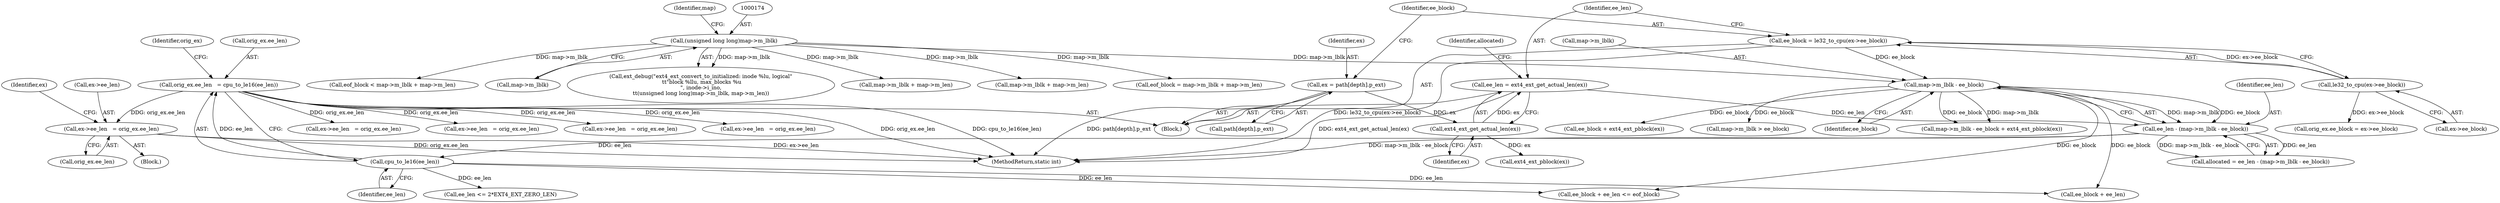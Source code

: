 digraph "1_linux_667eff35a1f56fa74ce98a0c7c29a40adc1ba4e3@pointer" {
"1000487" [label="(Call,ex->ee_len   = orig_ex.ee_len)"];
"1000276" [label="(Call,orig_ex.ee_len   = cpu_to_le16(ee_len))"];
"1000280" [label="(Call,cpu_to_le16(ee_len))"];
"1000249" [label="(Call,ee_len - (map->m_lblk - ee_block))"];
"1000243" [label="(Call,ee_len = ext4_ext_get_actual_len(ex))"];
"1000245" [label="(Call,ext4_ext_get_actual_len(ex))"];
"1000230" [label="(Call,ex = path[depth].p_ext)"];
"1000251" [label="(Call,map->m_lblk - ee_block)"];
"1000173" [label="(Call,(unsigned long long)map->m_lblk)"];
"1000237" [label="(Call,ee_block = le32_to_cpu(ex->ee_block))"];
"1000239" [label="(Call,le32_to_cpu(ex->ee_block))"];
"1000491" [label="(Call,orig_ex.ee_len)"];
"1000281" [label="(Identifier,ee_len)"];
"1000258" [label="(Call,map->m_lblk - ee_block + ext4_ext_pblock(ex))"];
"1000488" [label="(Call,ex->ee_len)"];
"1000487" [label="(Call,ex->ee_len   = orig_ex.ee_len)"];
"1000248" [label="(Identifier,allocated)"];
"1000943" [label="(Call,ex->ee_len   = orig_ex.ee_len)"];
"1000240" [label="(Call,ex->ee_block)"];
"1000239" [label="(Call,le32_to_cpu(ex->ee_block))"];
"1000269" [label="(Call,orig_ex.ee_block = ex->ee_block)"];
"1000136" [label="(Block,)"];
"1000252" [label="(Call,map->m_lblk)"];
"1000495" [label="(Identifier,ex)"];
"1000255" [label="(Identifier,ee_block)"];
"1000212" [label="(Call,map->m_lblk + map->m_len)"];
"1000262" [label="(Call,ee_block + ext4_ext_pblock(ex))"];
"1000641" [label="(Call,ex->ee_len   = orig_ex.ee_len)"];
"1000246" [label="(Identifier,ex)"];
"1000289" [label="(Call,ee_block + ee_len <= eof_block)"];
"1000251" [label="(Call,map->m_lblk - ee_block)"];
"1000470" [label="(Block,)"];
"1000231" [label="(Identifier,ex)"];
"1000237" [label="(Call,ee_block = le32_to_cpu(ex->ee_block))"];
"1000249" [label="(Call,ee_len - (map->m_lblk - ee_block))"];
"1000330" [label="(Call,ex->ee_len   = orig_ex.ee_len)"];
"1000276" [label="(Call,orig_ex.ee_len   = cpu_to_le16(ee_len))"];
"1000203" [label="(Call,map->m_lblk + map->m_len)"];
"1000290" [label="(Call,ee_block + ee_len)"];
"1000210" [label="(Call,eof_block = map->m_lblk + map->m_len)"];
"1000264" [label="(Call,ext4_ext_pblock(ex))"];
"1001006" [label="(MethodReturn,static int)"];
"1000351" [label="(Call,map->m_lblk > ee_block)"];
"1000247" [label="(Call,allocated = ee_len - (map->m_lblk - ee_block))"];
"1000173" [label="(Call,(unsigned long long)map->m_lblk)"];
"1000230" [label="(Call,ex = path[depth].p_ext)"];
"1000250" [label="(Identifier,ee_len)"];
"1000243" [label="(Call,ee_len = ext4_ext_get_actual_len(ex))"];
"1000232" [label="(Call,path[depth].p_ext)"];
"1000201" [label="(Call,eof_block < map->m_lblk + map->m_len)"];
"1000280" [label="(Call,cpu_to_le16(ee_len))"];
"1000307" [label="(Call,ee_len <= 2*EXT4_EXT_ZERO_LEN)"];
"1000179" [label="(Identifier,map)"];
"1000984" [label="(Call,ex->ee_len   = orig_ex.ee_len)"];
"1000284" [label="(Identifier,orig_ex)"];
"1000245" [label="(Call,ext4_ext_get_actual_len(ex))"];
"1000175" [label="(Call,map->m_lblk)"];
"1000244" [label="(Identifier,ee_len)"];
"1000168" [label="(Call,ext_debug(\"ext4_ext_convert_to_initialized: inode %lu, logical\"\n \t\t\"block %llu, max_blocks %u\n\", inode->i_ino,\n\t\t(unsigned long long)map->m_lblk, map->m_len))"];
"1000277" [label="(Call,orig_ex.ee_len)"];
"1000238" [label="(Identifier,ee_block)"];
"1000487" -> "1000470"  [label="AST: "];
"1000487" -> "1000491"  [label="CFG: "];
"1000488" -> "1000487"  [label="AST: "];
"1000491" -> "1000487"  [label="AST: "];
"1000495" -> "1000487"  [label="CFG: "];
"1000487" -> "1001006"  [label="DDG: ex->ee_len"];
"1000487" -> "1001006"  [label="DDG: orig_ex.ee_len"];
"1000276" -> "1000487"  [label="DDG: orig_ex.ee_len"];
"1000276" -> "1000136"  [label="AST: "];
"1000276" -> "1000280"  [label="CFG: "];
"1000277" -> "1000276"  [label="AST: "];
"1000280" -> "1000276"  [label="AST: "];
"1000284" -> "1000276"  [label="CFG: "];
"1000276" -> "1001006"  [label="DDG: cpu_to_le16(ee_len)"];
"1000276" -> "1001006"  [label="DDG: orig_ex.ee_len"];
"1000280" -> "1000276"  [label="DDG: ee_len"];
"1000276" -> "1000330"  [label="DDG: orig_ex.ee_len"];
"1000276" -> "1000641"  [label="DDG: orig_ex.ee_len"];
"1000276" -> "1000943"  [label="DDG: orig_ex.ee_len"];
"1000276" -> "1000984"  [label="DDG: orig_ex.ee_len"];
"1000280" -> "1000281"  [label="CFG: "];
"1000281" -> "1000280"  [label="AST: "];
"1000249" -> "1000280"  [label="DDG: ee_len"];
"1000280" -> "1000289"  [label="DDG: ee_len"];
"1000280" -> "1000290"  [label="DDG: ee_len"];
"1000280" -> "1000307"  [label="DDG: ee_len"];
"1000249" -> "1000247"  [label="AST: "];
"1000249" -> "1000251"  [label="CFG: "];
"1000250" -> "1000249"  [label="AST: "];
"1000251" -> "1000249"  [label="AST: "];
"1000247" -> "1000249"  [label="CFG: "];
"1000249" -> "1001006"  [label="DDG: map->m_lblk - ee_block"];
"1000249" -> "1000247"  [label="DDG: ee_len"];
"1000249" -> "1000247"  [label="DDG: map->m_lblk - ee_block"];
"1000243" -> "1000249"  [label="DDG: ee_len"];
"1000251" -> "1000249"  [label="DDG: map->m_lblk"];
"1000251" -> "1000249"  [label="DDG: ee_block"];
"1000243" -> "1000136"  [label="AST: "];
"1000243" -> "1000245"  [label="CFG: "];
"1000244" -> "1000243"  [label="AST: "];
"1000245" -> "1000243"  [label="AST: "];
"1000248" -> "1000243"  [label="CFG: "];
"1000243" -> "1001006"  [label="DDG: ext4_ext_get_actual_len(ex)"];
"1000245" -> "1000243"  [label="DDG: ex"];
"1000245" -> "1000246"  [label="CFG: "];
"1000246" -> "1000245"  [label="AST: "];
"1000230" -> "1000245"  [label="DDG: ex"];
"1000245" -> "1000264"  [label="DDG: ex"];
"1000230" -> "1000136"  [label="AST: "];
"1000230" -> "1000232"  [label="CFG: "];
"1000231" -> "1000230"  [label="AST: "];
"1000232" -> "1000230"  [label="AST: "];
"1000238" -> "1000230"  [label="CFG: "];
"1000230" -> "1001006"  [label="DDG: path[depth].p_ext"];
"1000251" -> "1000255"  [label="CFG: "];
"1000252" -> "1000251"  [label="AST: "];
"1000255" -> "1000251"  [label="AST: "];
"1000173" -> "1000251"  [label="DDG: map->m_lblk"];
"1000237" -> "1000251"  [label="DDG: ee_block"];
"1000251" -> "1000258"  [label="DDG: map->m_lblk"];
"1000251" -> "1000258"  [label="DDG: ee_block"];
"1000251" -> "1000262"  [label="DDG: ee_block"];
"1000251" -> "1000289"  [label="DDG: ee_block"];
"1000251" -> "1000290"  [label="DDG: ee_block"];
"1000251" -> "1000351"  [label="DDG: ee_block"];
"1000173" -> "1000168"  [label="AST: "];
"1000173" -> "1000175"  [label="CFG: "];
"1000174" -> "1000173"  [label="AST: "];
"1000175" -> "1000173"  [label="AST: "];
"1000179" -> "1000173"  [label="CFG: "];
"1000173" -> "1000168"  [label="DDG: map->m_lblk"];
"1000173" -> "1000201"  [label="DDG: map->m_lblk"];
"1000173" -> "1000203"  [label="DDG: map->m_lblk"];
"1000173" -> "1000210"  [label="DDG: map->m_lblk"];
"1000173" -> "1000212"  [label="DDG: map->m_lblk"];
"1000237" -> "1000136"  [label="AST: "];
"1000237" -> "1000239"  [label="CFG: "];
"1000238" -> "1000237"  [label="AST: "];
"1000239" -> "1000237"  [label="AST: "];
"1000244" -> "1000237"  [label="CFG: "];
"1000237" -> "1001006"  [label="DDG: le32_to_cpu(ex->ee_block)"];
"1000239" -> "1000237"  [label="DDG: ex->ee_block"];
"1000239" -> "1000240"  [label="CFG: "];
"1000240" -> "1000239"  [label="AST: "];
"1000239" -> "1000269"  [label="DDG: ex->ee_block"];
}
